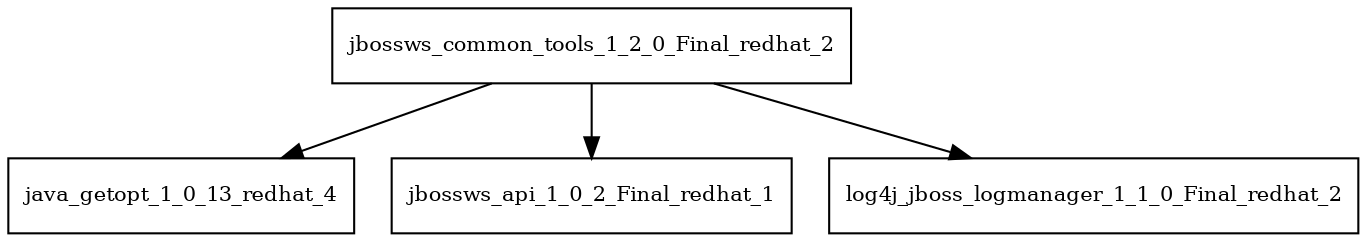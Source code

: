digraph jbossws_common_tools_1_2_0_Final_redhat_2_dependencies {
  node [shape = box, fontsize=10.0];
  jbossws_common_tools_1_2_0_Final_redhat_2 -> java_getopt_1_0_13_redhat_4;
  jbossws_common_tools_1_2_0_Final_redhat_2 -> jbossws_api_1_0_2_Final_redhat_1;
  jbossws_common_tools_1_2_0_Final_redhat_2 -> log4j_jboss_logmanager_1_1_0_Final_redhat_2;
}
